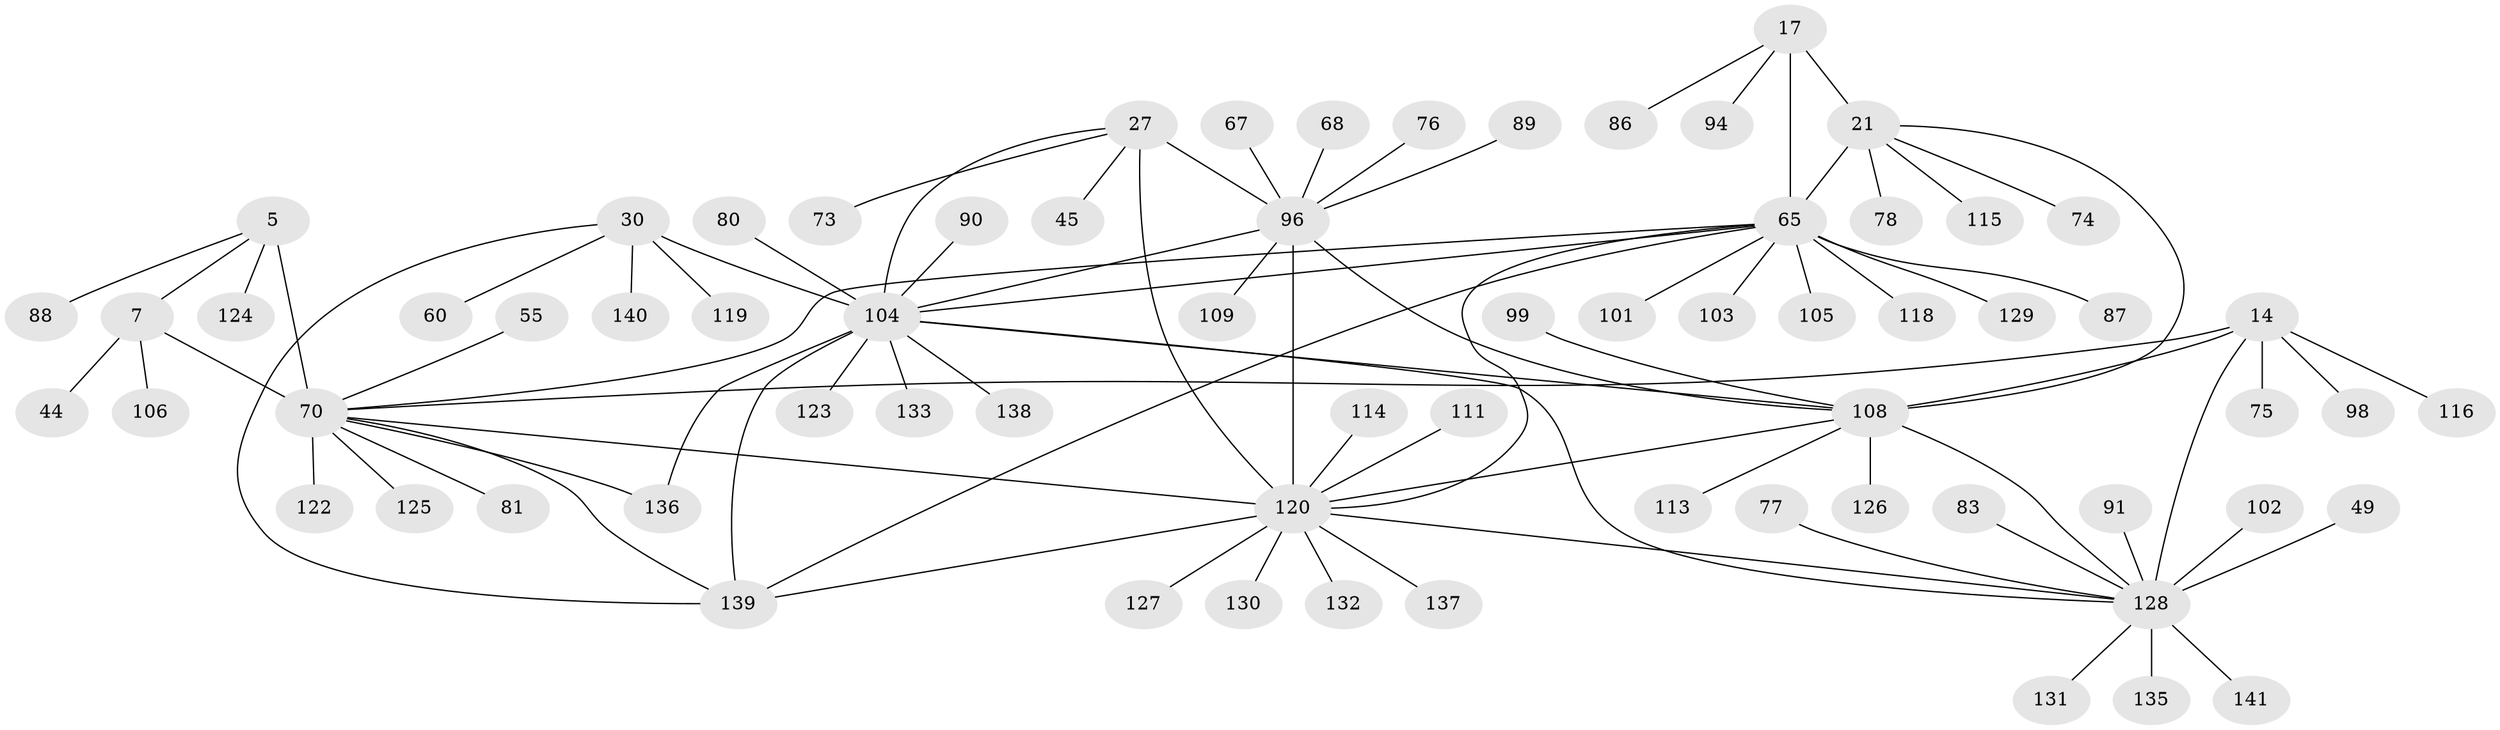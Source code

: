 // original degree distribution, {10: 0.06382978723404255, 7: 0.04964539007092199, 8: 0.028368794326241134, 9: 0.03546099290780142, 6: 0.014184397163120567, 14: 0.0070921985815602835, 12: 0.014184397163120567, 11: 0.028368794326241134, 15: 0.014184397163120567, 1: 0.6028368794326241, 4: 0.014184397163120567, 2: 0.12056737588652482, 3: 0.0070921985815602835}
// Generated by graph-tools (version 1.1) at 2025/54/03/09/25 04:54:44]
// undirected, 70 vertices, 87 edges
graph export_dot {
graph [start="1"]
  node [color=gray90,style=filled];
  5 [super="+2"];
  7 [super="+3"];
  14 [super="+11"];
  17 [super="+15"];
  21 [super="+20"];
  27 [super="+25"];
  30 [super="+29"];
  44;
  45;
  49;
  55;
  60;
  65 [super="+19+36+38+47"];
  67;
  68;
  70 [super="+51+6+52"];
  73;
  74;
  75;
  76;
  77;
  78;
  80;
  81;
  83;
  86;
  87;
  88 [super="+58"];
  89;
  90;
  91;
  94;
  96 [super="+66+84+26+48+62"];
  98;
  99;
  101;
  102;
  103;
  104 [super="+37+71+35+39+41+53+69+72+79"];
  105;
  106;
  108 [super="+63+12"];
  109;
  111;
  113;
  114;
  115;
  116 [super="+95"];
  118;
  119;
  120 [super="+112+46+50+54+56+59+64+82+97"];
  122 [super="+85"];
  123;
  124;
  125;
  126 [super="+107"];
  127;
  128 [super="+13+40+42+43"];
  129;
  130 [super="+92"];
  131;
  132;
  133;
  135;
  136;
  137;
  138;
  139 [super="+134"];
  140;
  141;
  5 -- 7 [weight=4];
  5 -- 124;
  5 -- 88;
  5 -- 70 [weight=6];
  7 -- 106;
  7 -- 44;
  7 -- 70 [weight=6];
  14 -- 75;
  14 -- 98;
  14 -- 108 [weight=2];
  14 -- 116;
  14 -- 128 [weight=8];
  14 -- 70;
  17 -- 21 [weight=4];
  17 -- 94;
  17 -- 86;
  17 -- 65 [weight=6];
  21 -- 115;
  21 -- 74;
  21 -- 78;
  21 -- 108;
  21 -- 65 [weight=6];
  27 -- 45;
  27 -- 104 [weight=2];
  27 -- 73;
  27 -- 120 [weight=6];
  27 -- 96 [weight=4];
  30 -- 60;
  30 -- 140;
  30 -- 119;
  30 -- 104 [weight=8];
  30 -- 139 [weight=2];
  49 -- 128;
  55 -- 70;
  65 -- 129;
  65 -- 87;
  65 -- 101;
  65 -- 103;
  65 -- 104;
  65 -- 105;
  65 -- 118;
  65 -- 120;
  65 -- 70;
  65 -- 139 [weight=2];
  67 -- 96;
  68 -- 96;
  70 -- 136;
  70 -- 81;
  70 -- 120;
  70 -- 122;
  70 -- 125;
  70 -- 139;
  76 -- 96;
  77 -- 128;
  80 -- 104;
  83 -- 128;
  89 -- 96;
  90 -- 104;
  91 -- 128;
  96 -- 104;
  96 -- 109;
  96 -- 120 [weight=6];
  96 -- 108;
  99 -- 108;
  102 -- 128;
  104 -- 133;
  104 -- 136;
  104 -- 138;
  104 -- 108 [weight=2];
  104 -- 123;
  104 -- 128;
  104 -- 139 [weight=4];
  108 -- 113;
  108 -- 120 [weight=3];
  108 -- 126 [weight=2];
  108 -- 128 [weight=5];
  111 -- 120;
  114 -- 120;
  120 -- 130;
  120 -- 132;
  120 -- 137;
  120 -- 127;
  120 -- 128;
  120 -- 139;
  128 -- 131;
  128 -- 135;
  128 -- 141;
}
